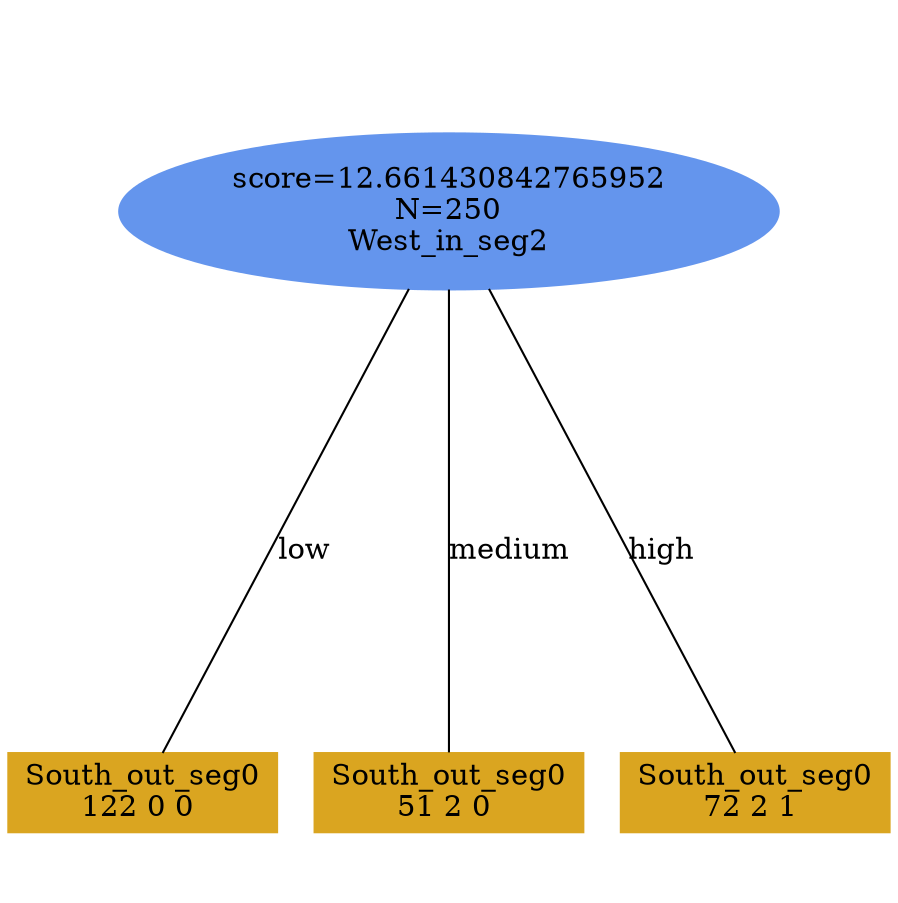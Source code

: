 digraph "DD" {
size = "7.5,10"
ratio=1.0;
center = true;
edge [dir = none];
{ rank = same; node [shape=ellipse, style=filled, color=cornflowerblue];"2751" [label="score=12.661430842765952\nN=250\nWest_in_seg2"];}
{ rank = same; node [shape=box, style=filled, color=goldenrod];"2752" [label="South_out_seg0\n122 0 0 "];}
{ rank = same; node [shape=box, style=filled, color=goldenrod];"2753" [label="South_out_seg0\n51 2 0 "];}
{ rank = same; node [shape=box, style=filled, color=goldenrod];"2754" [label="South_out_seg0\n72 2 1 "];}
"2751" -> "2752" [label = "low"];
"2751" -> "2753" [label = "medium"];
"2751" -> "2754" [label = "high"];

}